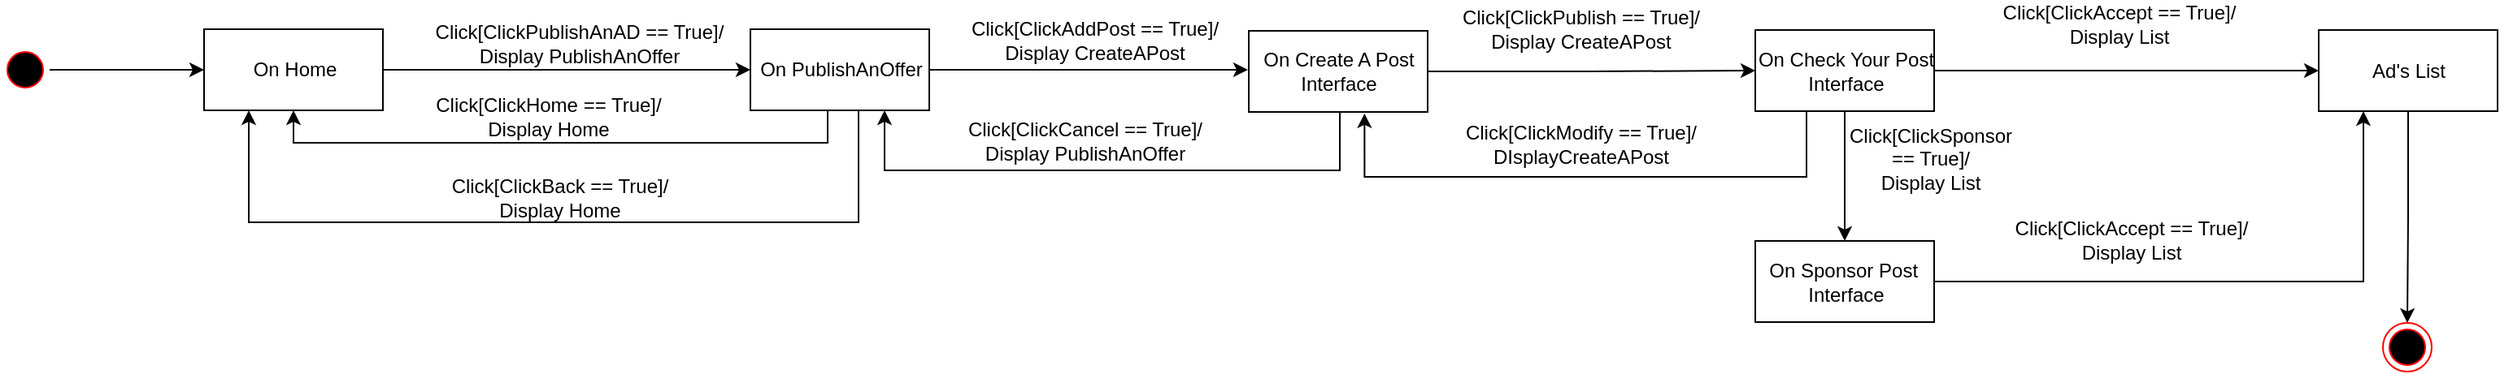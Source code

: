 <mxfile version="12.5.5" type="device"><diagram id="_N3dk1PcFpu2RaN7eEno" name="Page-1"><mxGraphModel dx="1205" dy="571" grid="0" gridSize="10" guides="0" tooltips="1" connect="1" arrows="1" fold="1" page="1" pageScale="1" pageWidth="1600" pageHeight="1200" math="0" shadow="0"><root><mxCell id="0"/><mxCell id="1" parent="0"/><mxCell id="Rb0PyV8S1T_xVQnAJwvv-7" value="" style="edgeStyle=orthogonalEdgeStyle;rounded=0;orthogonalLoop=1;jettySize=auto;html=1;" parent="1" source="Rb0PyV8S1T_xVQnAJwvv-1" target="Rb0PyV8S1T_xVQnAJwvv-6" edge="1"><mxGeometry relative="1" as="geometry"/></mxCell><mxCell id="Rb0PyV8S1T_xVQnAJwvv-1" value="On Home" style="html=1;" parent="1" vertex="1"><mxGeometry x="157.5" y="50" width="110" height="50" as="geometry"/></mxCell><mxCell id="Rb0PyV8S1T_xVQnAJwvv-21" value="" style="edgeStyle=orthogonalEdgeStyle;rounded=0;orthogonalLoop=1;jettySize=auto;html=1;entryX=0.5;entryY=1;entryDx=0;entryDy=0;" parent="1" source="Rb0PyV8S1T_xVQnAJwvv-6" target="Rb0PyV8S1T_xVQnAJwvv-1" edge="1"><mxGeometry relative="1" as="geometry"><mxPoint x="548.5" y="180" as="targetPoint"/><Array as="points"><mxPoint x="541" y="120"/><mxPoint x="213" y="120"/></Array></mxGeometry></mxCell><mxCell id="Rb0PyV8S1T_xVQnAJwvv-24" value="" style="edgeStyle=orthogonalEdgeStyle;rounded=0;orthogonalLoop=1;jettySize=auto;html=1;entryX=0.25;entryY=1;entryDx=0;entryDy=0;" parent="1" source="Rb0PyV8S1T_xVQnAJwvv-6" target="Rb0PyV8S1T_xVQnAJwvv-1" edge="1"><mxGeometry relative="1" as="geometry"><mxPoint x="548.5" y="180" as="targetPoint"/><Array as="points"><mxPoint x="560" y="169"/><mxPoint x="185" y="169"/></Array></mxGeometry></mxCell><mxCell id="njjC_x9ElWnL1sTfRp0b-1" style="edgeStyle=orthogonalEdgeStyle;rounded=0;orthogonalLoop=1;jettySize=auto;html=1;exitX=1;exitY=0.5;exitDx=0;exitDy=0;" edge="1" parent="1" source="Rb0PyV8S1T_xVQnAJwvv-6"><mxGeometry relative="1" as="geometry"><mxPoint x="799.457" y="75" as="targetPoint"/></mxGeometry></mxCell><mxCell id="Rb0PyV8S1T_xVQnAJwvv-6" value="On PublishAnOffer" style="html=1;" parent="1" vertex="1"><mxGeometry x="493.5" y="50" width="110" height="50" as="geometry"/></mxCell><mxCell id="Rb0PyV8S1T_xVQnAJwvv-11" value="" style="edgeStyle=orthogonalEdgeStyle;rounded=0;orthogonalLoop=1;jettySize=auto;html=1;" parent="1" source="Rb0PyV8S1T_xVQnAJwvv-8" target="Rb0PyV8S1T_xVQnAJwvv-10" edge="1"><mxGeometry relative="1" as="geometry"/></mxCell><mxCell id="Rb0PyV8S1T_xVQnAJwvv-27" value="" style="edgeStyle=orthogonalEdgeStyle;rounded=0;orthogonalLoop=1;jettySize=auto;html=1;entryX=0.75;entryY=1;entryDx=0;entryDy=0;" parent="1" source="Rb0PyV8S1T_xVQnAJwvv-8" target="Rb0PyV8S1T_xVQnAJwvv-6" edge="1"><mxGeometry relative="1" as="geometry"><mxPoint x="635" y="153" as="targetPoint"/><Array as="points"><mxPoint x="856" y="137"/><mxPoint x="576" y="137"/></Array></mxGeometry></mxCell><mxCell id="Rb0PyV8S1T_xVQnAJwvv-8" value="On Create A Post &lt;br&gt;Interface" style="html=1;" parent="1" vertex="1"><mxGeometry x="800" y="51" width="110" height="50" as="geometry"/></mxCell><mxCell id="Rb0PyV8S1T_xVQnAJwvv-13" value="" style="edgeStyle=orthogonalEdgeStyle;rounded=0;orthogonalLoop=1;jettySize=auto;html=1;" parent="1" source="Rb0PyV8S1T_xVQnAJwvv-10" target="Rb0PyV8S1T_xVQnAJwvv-12" edge="1"><mxGeometry relative="1" as="geometry"/></mxCell><mxCell id="Rb0PyV8S1T_xVQnAJwvv-39" value="" style="edgeStyle=orthogonalEdgeStyle;rounded=0;orthogonalLoop=1;jettySize=auto;html=1;entryX=0.647;entryY=1.019;entryDx=0;entryDy=0;entryPerimeter=0;" parent="1" source="Rb0PyV8S1T_xVQnAJwvv-10" target="Rb0PyV8S1T_xVQnAJwvv-8" edge="1"><mxGeometry relative="1" as="geometry"><Array as="points"><mxPoint x="1143" y="141"/><mxPoint x="872" y="141"/></Array></mxGeometry></mxCell><mxCell id="Rb0PyV8S1T_xVQnAJwvv-42" value="" style="edgeStyle=orthogonalEdgeStyle;rounded=0;orthogonalLoop=1;jettySize=auto;html=1;" parent="1" source="Rb0PyV8S1T_xVQnAJwvv-10" target="Rb0PyV8S1T_xVQnAJwvv-38" edge="1"><mxGeometry relative="1" as="geometry"/></mxCell><mxCell id="Rb0PyV8S1T_xVQnAJwvv-10" value="On Check Your Post&lt;br&gt;Interface" style="html=1;" parent="1" vertex="1"><mxGeometry x="1111.5" y="50.5" width="110" height="50" as="geometry"/></mxCell><mxCell id="Rb0PyV8S1T_xVQnAJwvv-41" value="" style="edgeStyle=orthogonalEdgeStyle;rounded=0;orthogonalLoop=1;jettySize=auto;html=1;entryX=0.25;entryY=1;entryDx=0;entryDy=0;" parent="1" source="Rb0PyV8S1T_xVQnAJwvv-38" target="Rb0PyV8S1T_xVQnAJwvv-12" edge="1"><mxGeometry relative="1" as="geometry"><mxPoint x="1166.5" y="310.5" as="targetPoint"/></mxGeometry></mxCell><mxCell id="Rb0PyV8S1T_xVQnAJwvv-38" value="On Sponsor Post&amp;nbsp;&lt;br&gt;Interface" style="html=1;" parent="1" vertex="1"><mxGeometry x="1111.5" y="180.5" width="110" height="50" as="geometry"/></mxCell><mxCell id="Rb0PyV8S1T_xVQnAJwvv-15" value="" style="edgeStyle=orthogonalEdgeStyle;rounded=0;orthogonalLoop=1;jettySize=auto;html=1;entryX=0.5;entryY=0;entryDx=0;entryDy=0;" parent="1" source="Rb0PyV8S1T_xVQnAJwvv-12" target="Rb0PyV8S1T_xVQnAJwvv-16" edge="1"><mxGeometry relative="1" as="geometry"><mxPoint x="1410.5" y="-66.5" as="targetPoint"/></mxGeometry></mxCell><mxCell id="Rb0PyV8S1T_xVQnAJwvv-12" value="Ad's List" style="html=1;" parent="1" vertex="1"><mxGeometry x="1458" y="50.5" width="110" height="50" as="geometry"/></mxCell><mxCell id="Rb0PyV8S1T_xVQnAJwvv-5" value="" style="edgeStyle=orthogonalEdgeStyle;rounded=0;orthogonalLoop=1;jettySize=auto;html=1;entryX=0;entryY=0.5;entryDx=0;entryDy=0;" parent="1" source="Rb0PyV8S1T_xVQnAJwvv-2" target="Rb0PyV8S1T_xVQnAJwvv-1" edge="1"><mxGeometry relative="1" as="geometry"><mxPoint x="142.5" y="75" as="targetPoint"/></mxGeometry></mxCell><mxCell id="Rb0PyV8S1T_xVQnAJwvv-2" value="" style="ellipse;html=1;shape=startState;fillColor=#000000;strokeColor=#ff0000;" parent="1" vertex="1"><mxGeometry x="32.5" y="60" width="30" height="30" as="geometry"/></mxCell><mxCell id="Rb0PyV8S1T_xVQnAJwvv-16" value="" style="ellipse;html=1;shape=endState;fillColor=#000000;strokeColor=#ff0000;" parent="1" vertex="1"><mxGeometry x="1497.5" y="231" width="30" height="30" as="geometry"/></mxCell><mxCell id="Rb0PyV8S1T_xVQnAJwvv-17" value="Click[ClickPublishAnAD == True]/&lt;br&gt;Display PublishAnOffer" style="text;html=1;strokeColor=none;fillColor=none;align=center;verticalAlign=middle;whiteSpace=wrap;rounded=0;" parent="1" vertex="1"><mxGeometry x="271" y="49" width="235" height="20" as="geometry"/></mxCell><mxCell id="Rb0PyV8S1T_xVQnAJwvv-22" value="Click[ClickHome == True]/&lt;br&gt;Display Home" style="text;html=1;strokeColor=none;fillColor=none;align=center;verticalAlign=middle;whiteSpace=wrap;rounded=0;" parent="1" vertex="1"><mxGeometry x="209.5" y="93.5" width="319" height="20" as="geometry"/></mxCell><mxCell id="Rb0PyV8S1T_xVQnAJwvv-25" value="Click[ClickBack == True]/&lt;br&gt;Display Home" style="text;html=1;strokeColor=none;fillColor=none;align=center;verticalAlign=middle;whiteSpace=wrap;rounded=0;" parent="1" vertex="1"><mxGeometry x="217" y="143.5" width="319" height="20" as="geometry"/></mxCell><mxCell id="Rb0PyV8S1T_xVQnAJwvv-28" value="Click[ClickCancel == True]/&lt;br&gt;Display PublishAnOffer" style="text;html=1;strokeColor=none;fillColor=none;align=center;verticalAlign=middle;whiteSpace=wrap;rounded=0;" parent="1" vertex="1"><mxGeometry x="582" y="109" width="235" height="20" as="geometry"/></mxCell><mxCell id="Rb0PyV8S1T_xVQnAJwvv-29" value="Click[ClickAddPost == True]/&lt;br&gt;Display CreateAPost" style="text;html=1;strokeColor=none;fillColor=none;align=center;verticalAlign=middle;whiteSpace=wrap;rounded=0;" parent="1" vertex="1"><mxGeometry x="588" y="46.5" width="235" height="20" as="geometry"/></mxCell><mxCell id="Rb0PyV8S1T_xVQnAJwvv-30" value="Click[ClickPublish == True]/&lt;br&gt;Display CreateAPost" style="text;html=1;strokeColor=none;fillColor=none;align=center;verticalAlign=middle;whiteSpace=wrap;rounded=0;" parent="1" vertex="1"><mxGeometry x="886.5" y="39.5" width="235" height="20" as="geometry"/></mxCell><mxCell id="Rb0PyV8S1T_xVQnAJwvv-32" value="Click[ClickModify == True]/&lt;br&gt;DIsplayCreateAPost" style="text;html=1;strokeColor=none;fillColor=none;align=center;verticalAlign=middle;whiteSpace=wrap;rounded=0;" parent="1" vertex="1"><mxGeometry x="886.5" y="111" width="235" height="20" as="geometry"/></mxCell><mxCell id="Rb0PyV8S1T_xVQnAJwvv-33" value="Click[ClickAccept&amp;nbsp;== True]/&lt;br&gt;Display List" style="text;html=1;strokeColor=none;fillColor=none;align=center;verticalAlign=middle;whiteSpace=wrap;rounded=0;" parent="1" vertex="1"><mxGeometry x="1217.5" y="37" width="235" height="20" as="geometry"/></mxCell><mxCell id="Rb0PyV8S1T_xVQnAJwvv-43" value="Click[ClickAccept&amp;nbsp;== True]/&lt;br&gt;Display List" style="text;html=1;strokeColor=none;fillColor=none;align=center;verticalAlign=middle;whiteSpace=wrap;rounded=0;" parent="1" vertex="1"><mxGeometry x="1251.5" y="170" width="182" height="20" as="geometry"/></mxCell><mxCell id="Rb0PyV8S1T_xVQnAJwvv-44" value="Click[ClickSponsor == True]/&lt;br&gt;Display List" style="text;html=1;strokeColor=none;fillColor=none;align=center;verticalAlign=middle;whiteSpace=wrap;rounded=0;" parent="1" vertex="1"><mxGeometry x="1162.5" y="119.5" width="113" height="20" as="geometry"/></mxCell></root></mxGraphModel></diagram></mxfile>